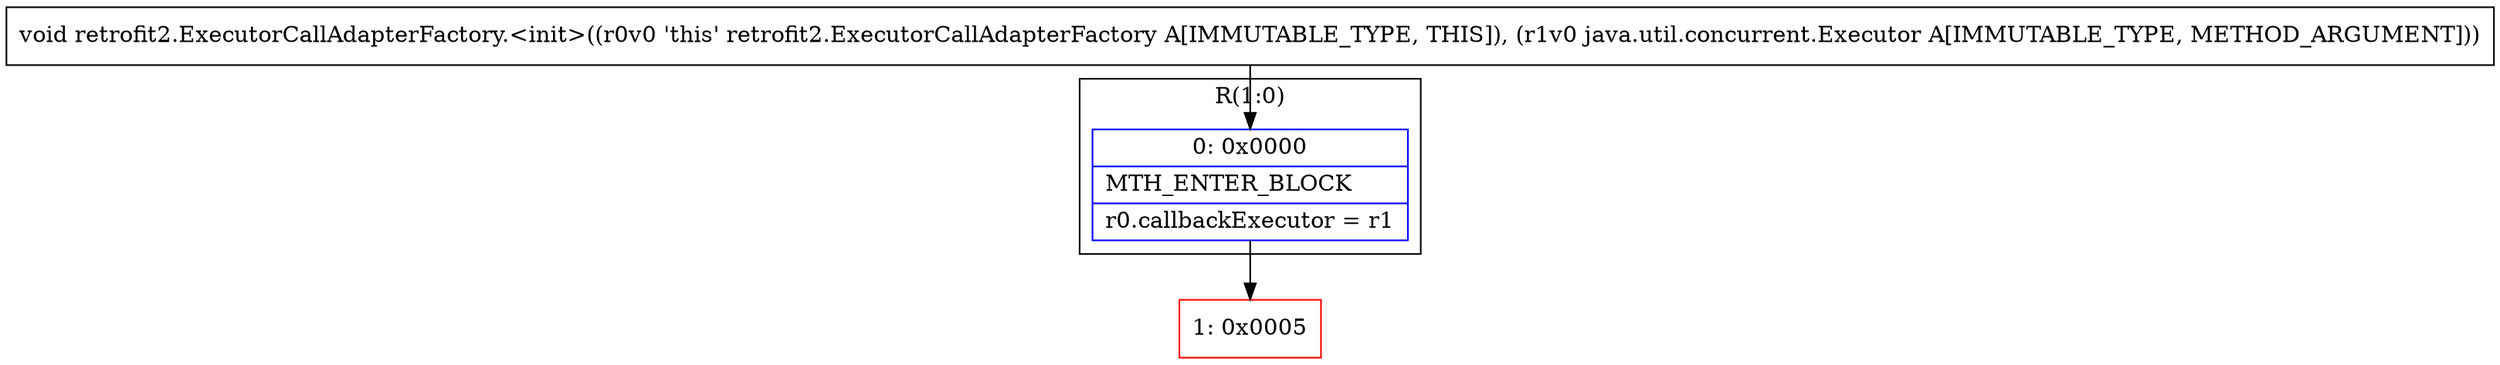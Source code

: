digraph "CFG forretrofit2.ExecutorCallAdapterFactory.\<init\>(Ljava\/util\/concurrent\/Executor;)V" {
subgraph cluster_Region_1320508341 {
label = "R(1:0)";
node [shape=record,color=blue];
Node_0 [shape=record,label="{0\:\ 0x0000|MTH_ENTER_BLOCK\l|r0.callbackExecutor = r1\l}"];
}
Node_1 [shape=record,color=red,label="{1\:\ 0x0005}"];
MethodNode[shape=record,label="{void retrofit2.ExecutorCallAdapterFactory.\<init\>((r0v0 'this' retrofit2.ExecutorCallAdapterFactory A[IMMUTABLE_TYPE, THIS]), (r1v0 java.util.concurrent.Executor A[IMMUTABLE_TYPE, METHOD_ARGUMENT])) }"];
MethodNode -> Node_0;
Node_0 -> Node_1;
}

